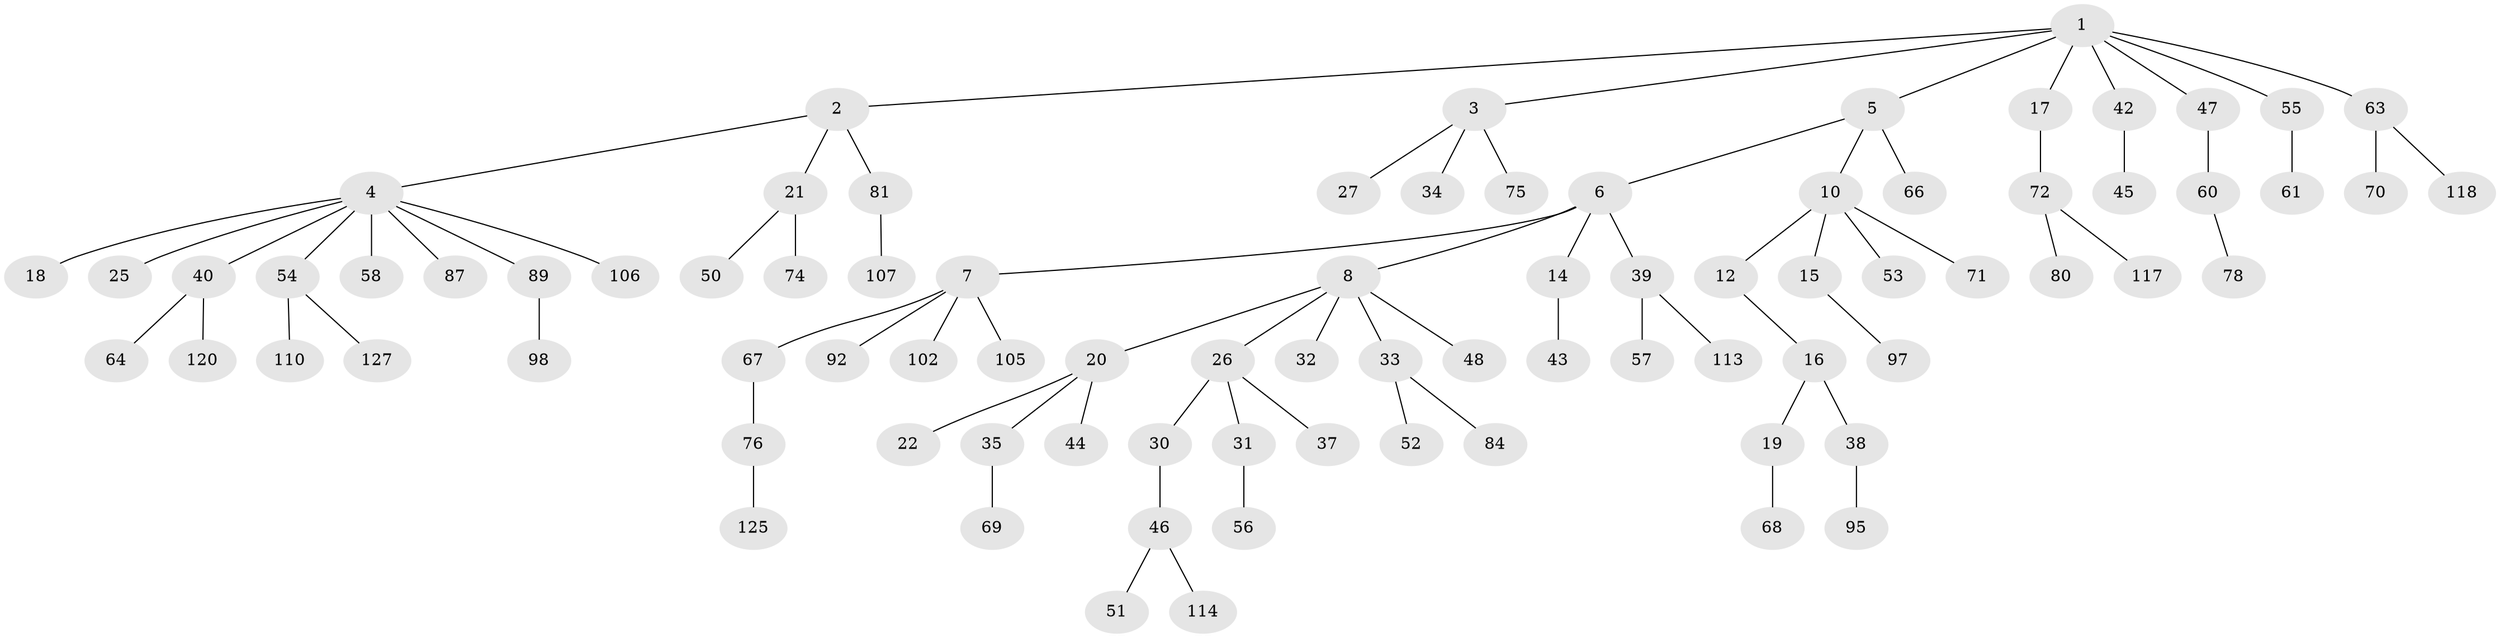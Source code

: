 // original degree distribution, {6: 0.031496062992125984, 4: 0.06299212598425197, 5: 0.03937007874015748, 3: 0.13385826771653545, 1: 0.5196850393700787, 2: 0.2125984251968504}
// Generated by graph-tools (version 1.1) at 2025/42/03/06/25 10:42:03]
// undirected, 84 vertices, 83 edges
graph export_dot {
graph [start="1"]
  node [color=gray90,style=filled];
  1 [super="+9"];
  2 [super="+24"];
  3 [super="+28"];
  4 [super="+11"];
  5 [super="+13"];
  6 [super="+91"];
  7 [super="+49"];
  8 [super="+23"];
  10 [super="+59"];
  12 [super="+62"];
  14 [super="+116"];
  15 [super="+82"];
  16 [super="+36"];
  17;
  18;
  19;
  20;
  21;
  22 [super="+29"];
  25;
  26 [super="+77"];
  27 [super="+124"];
  30 [super="+41"];
  31 [super="+86"];
  32;
  33 [super="+96"];
  34 [super="+93"];
  35 [super="+94"];
  37;
  38 [super="+88"];
  39;
  40;
  42;
  43;
  44 [super="+111"];
  45 [super="+103"];
  46 [super="+90"];
  47;
  48 [super="+104"];
  50 [super="+65"];
  51;
  52;
  53;
  54 [super="+79"];
  55 [super="+123"];
  56;
  57;
  58;
  60 [super="+115"];
  61;
  63 [super="+100"];
  64 [super="+112"];
  66;
  67 [super="+83"];
  68 [super="+119"];
  69 [super="+101"];
  70;
  71 [super="+73"];
  72 [super="+85"];
  74;
  75;
  76 [super="+108"];
  78;
  80;
  81 [super="+99"];
  84;
  87;
  89 [super="+121"];
  92;
  95;
  97;
  98;
  102;
  105;
  106 [super="+109"];
  107;
  110;
  113 [super="+122"];
  114;
  117 [super="+126"];
  118;
  120;
  125;
  127;
  1 -- 2;
  1 -- 3;
  1 -- 5;
  1 -- 42;
  1 -- 63;
  1 -- 47;
  1 -- 17;
  1 -- 55;
  2 -- 4;
  2 -- 21;
  2 -- 81;
  3 -- 27;
  3 -- 34;
  3 -- 75;
  4 -- 25;
  4 -- 58;
  4 -- 89;
  4 -- 106;
  4 -- 18;
  4 -- 54;
  4 -- 87;
  4 -- 40;
  5 -- 6;
  5 -- 10;
  5 -- 66;
  6 -- 7;
  6 -- 8;
  6 -- 14;
  6 -- 39;
  7 -- 67;
  7 -- 92;
  7 -- 102;
  7 -- 105;
  8 -- 20;
  8 -- 32;
  8 -- 33;
  8 -- 48;
  8 -- 26;
  10 -- 12;
  10 -- 15;
  10 -- 53;
  10 -- 71;
  12 -- 16;
  14 -- 43;
  15 -- 97;
  16 -- 19;
  16 -- 38;
  17 -- 72;
  19 -- 68;
  20 -- 22;
  20 -- 35;
  20 -- 44;
  21 -- 50;
  21 -- 74;
  26 -- 30;
  26 -- 31;
  26 -- 37;
  30 -- 46;
  31 -- 56;
  33 -- 52;
  33 -- 84;
  35 -- 69;
  38 -- 95;
  39 -- 57;
  39 -- 113;
  40 -- 64;
  40 -- 120;
  42 -- 45;
  46 -- 51;
  46 -- 114;
  47 -- 60;
  54 -- 110;
  54 -- 127;
  55 -- 61;
  60 -- 78;
  63 -- 70;
  63 -- 118;
  67 -- 76;
  72 -- 80;
  72 -- 117;
  76 -- 125;
  81 -- 107;
  89 -- 98;
}
